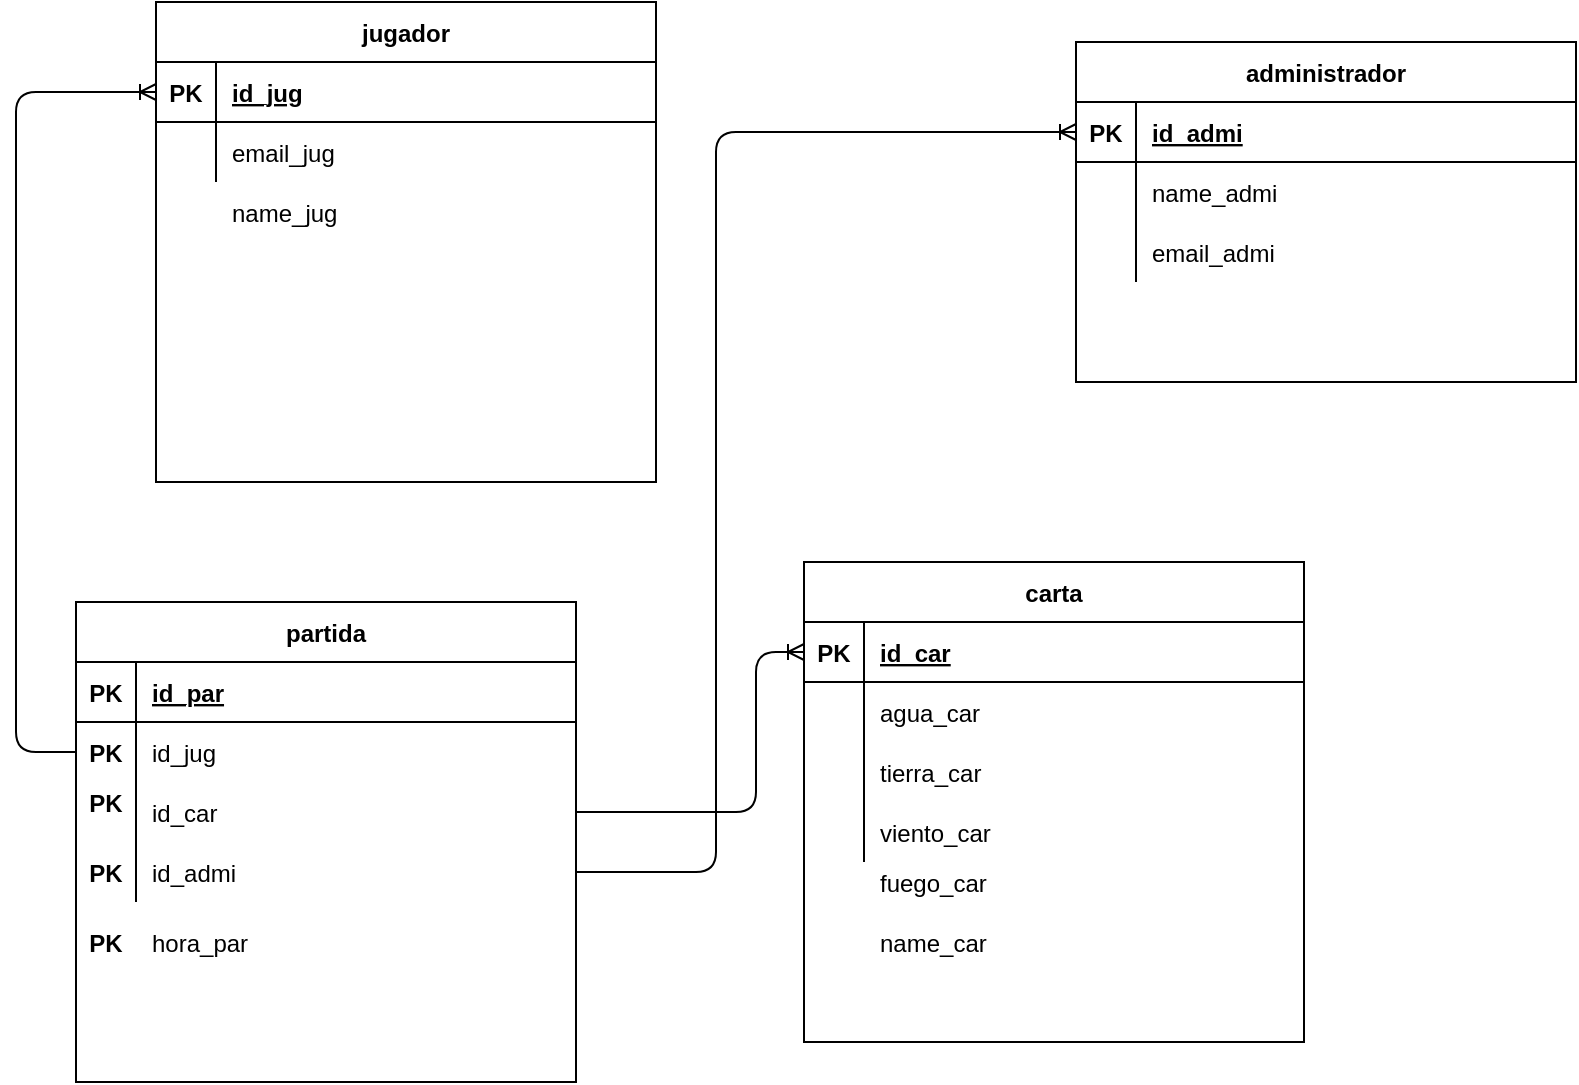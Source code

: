<mxfile version="13.9.9" type="device"><diagram id="nxiUbS-YEPxFAF3-0C_x" name="Página-1"><mxGraphModel dx="1002" dy="581" grid="1" gridSize="10" guides="1" tooltips="1" connect="1" arrows="1" fold="1" page="1" pageScale="1" pageWidth="827" pageHeight="1169" math="0" shadow="0"><root><mxCell id="0"/><mxCell id="1" parent="0"/><mxCell id="5TdtpstvlMPSKjWR96Tp-8" value="administrador" style="shape=table;startSize=30;container=1;collapsible=1;childLayout=tableLayout;fixedRows=1;rowLines=0;fontStyle=1;align=center;resizeLast=1;" vertex="1" parent="1"><mxGeometry x="550" y="150" width="250" height="170" as="geometry"/></mxCell><mxCell id="5TdtpstvlMPSKjWR96Tp-9" value="" style="shape=partialRectangle;collapsible=0;dropTarget=0;pointerEvents=0;fillColor=none;points=[[0,0.5],[1,0.5]];portConstraint=eastwest;top=0;left=0;right=0;bottom=1;" vertex="1" parent="5TdtpstvlMPSKjWR96Tp-8"><mxGeometry y="30" width="250" height="30" as="geometry"/></mxCell><mxCell id="5TdtpstvlMPSKjWR96Tp-10" value="PK" style="shape=partialRectangle;overflow=hidden;connectable=0;fillColor=none;top=0;left=0;bottom=0;right=0;fontStyle=1;" vertex="1" parent="5TdtpstvlMPSKjWR96Tp-9"><mxGeometry width="30" height="30" as="geometry"/></mxCell><mxCell id="5TdtpstvlMPSKjWR96Tp-11" value="id_admi" style="shape=partialRectangle;overflow=hidden;connectable=0;fillColor=none;top=0;left=0;bottom=0;right=0;align=left;spacingLeft=6;fontStyle=5;" vertex="1" parent="5TdtpstvlMPSKjWR96Tp-9"><mxGeometry x="30" width="220" height="30" as="geometry"/></mxCell><mxCell id="5TdtpstvlMPSKjWR96Tp-12" value="" style="shape=partialRectangle;collapsible=0;dropTarget=0;pointerEvents=0;fillColor=none;points=[[0,0.5],[1,0.5]];portConstraint=eastwest;top=0;left=0;right=0;bottom=0;" vertex="1" parent="5TdtpstvlMPSKjWR96Tp-8"><mxGeometry y="60" width="250" height="30" as="geometry"/></mxCell><mxCell id="5TdtpstvlMPSKjWR96Tp-13" value="" style="shape=partialRectangle;overflow=hidden;connectable=0;fillColor=none;top=0;left=0;bottom=0;right=0;" vertex="1" parent="5TdtpstvlMPSKjWR96Tp-12"><mxGeometry width="30" height="30" as="geometry"/></mxCell><mxCell id="5TdtpstvlMPSKjWR96Tp-14" value="name_admi" style="shape=partialRectangle;overflow=hidden;connectable=0;fillColor=none;top=0;left=0;bottom=0;right=0;align=left;spacingLeft=6;" vertex="1" parent="5TdtpstvlMPSKjWR96Tp-12"><mxGeometry x="30" width="220" height="30" as="geometry"/></mxCell><mxCell id="5TdtpstvlMPSKjWR96Tp-15" value="" style="shape=partialRectangle;collapsible=0;dropTarget=0;pointerEvents=0;fillColor=none;points=[[0,0.5],[1,0.5]];portConstraint=eastwest;top=0;left=0;right=0;bottom=0;" vertex="1" parent="5TdtpstvlMPSKjWR96Tp-8"><mxGeometry y="90" width="250" height="30" as="geometry"/></mxCell><mxCell id="5TdtpstvlMPSKjWR96Tp-16" value="" style="shape=partialRectangle;overflow=hidden;connectable=0;fillColor=none;top=0;left=0;bottom=0;right=0;" vertex="1" parent="5TdtpstvlMPSKjWR96Tp-15"><mxGeometry width="30" height="30" as="geometry"/></mxCell><mxCell id="5TdtpstvlMPSKjWR96Tp-17" value="email_admi" style="shape=partialRectangle;overflow=hidden;connectable=0;fillColor=none;top=0;left=0;bottom=0;right=0;align=left;spacingLeft=6;" vertex="1" parent="5TdtpstvlMPSKjWR96Tp-15"><mxGeometry x="30" width="220" height="30" as="geometry"/></mxCell><mxCell id="5TdtpstvlMPSKjWR96Tp-21" value="jugador" style="shape=table;startSize=30;container=1;collapsible=1;childLayout=tableLayout;fixedRows=1;rowLines=0;fontStyle=1;align=center;resizeLast=1;" vertex="1" parent="1"><mxGeometry x="90" y="130" width="250" height="240" as="geometry"/></mxCell><mxCell id="5TdtpstvlMPSKjWR96Tp-22" value="" style="shape=partialRectangle;collapsible=0;dropTarget=0;pointerEvents=0;fillColor=none;points=[[0,0.5],[1,0.5]];portConstraint=eastwest;top=0;left=0;right=0;bottom=1;" vertex="1" parent="5TdtpstvlMPSKjWR96Tp-21"><mxGeometry y="30" width="250" height="30" as="geometry"/></mxCell><mxCell id="5TdtpstvlMPSKjWR96Tp-23" value="PK" style="shape=partialRectangle;overflow=hidden;connectable=0;fillColor=none;top=0;left=0;bottom=0;right=0;fontStyle=1;" vertex="1" parent="5TdtpstvlMPSKjWR96Tp-22"><mxGeometry width="30" height="30" as="geometry"/></mxCell><mxCell id="5TdtpstvlMPSKjWR96Tp-24" value="id_jug" style="shape=partialRectangle;overflow=hidden;connectable=0;fillColor=none;top=0;left=0;bottom=0;right=0;align=left;spacingLeft=6;fontStyle=5;" vertex="1" parent="5TdtpstvlMPSKjWR96Tp-22"><mxGeometry x="30" width="220" height="30" as="geometry"/></mxCell><mxCell id="5TdtpstvlMPSKjWR96Tp-25" value="" style="shape=partialRectangle;collapsible=0;dropTarget=0;pointerEvents=0;fillColor=none;points=[[0,0.5],[1,0.5]];portConstraint=eastwest;top=0;left=0;right=0;bottom=0;" vertex="1" parent="5TdtpstvlMPSKjWR96Tp-21"><mxGeometry y="60" width="250" height="30" as="geometry"/></mxCell><mxCell id="5TdtpstvlMPSKjWR96Tp-26" value="" style="shape=partialRectangle;overflow=hidden;connectable=0;fillColor=none;top=0;left=0;bottom=0;right=0;" vertex="1" parent="5TdtpstvlMPSKjWR96Tp-25"><mxGeometry width="30" height="30" as="geometry"/></mxCell><mxCell id="5TdtpstvlMPSKjWR96Tp-27" value="email_jug" style="shape=partialRectangle;overflow=hidden;connectable=0;fillColor=none;top=0;left=0;bottom=0;right=0;align=left;spacingLeft=6;" vertex="1" parent="5TdtpstvlMPSKjWR96Tp-25"><mxGeometry x="30" width="220" height="30" as="geometry"/></mxCell><mxCell id="5TdtpstvlMPSKjWR96Tp-28" value="carta" style="shape=table;startSize=30;container=1;collapsible=1;childLayout=tableLayout;fixedRows=1;rowLines=0;fontStyle=1;align=center;resizeLast=1;" vertex="1" parent="1"><mxGeometry x="414" y="410" width="250" height="240" as="geometry"/></mxCell><mxCell id="5TdtpstvlMPSKjWR96Tp-29" value="" style="shape=partialRectangle;collapsible=0;dropTarget=0;pointerEvents=0;fillColor=none;points=[[0,0.5],[1,0.5]];portConstraint=eastwest;top=0;left=0;right=0;bottom=1;" vertex="1" parent="5TdtpstvlMPSKjWR96Tp-28"><mxGeometry y="30" width="250" height="30" as="geometry"/></mxCell><mxCell id="5TdtpstvlMPSKjWR96Tp-30" value="PK" style="shape=partialRectangle;overflow=hidden;connectable=0;fillColor=none;top=0;left=0;bottom=0;right=0;fontStyle=1;" vertex="1" parent="5TdtpstvlMPSKjWR96Tp-29"><mxGeometry width="30" height="30" as="geometry"/></mxCell><mxCell id="5TdtpstvlMPSKjWR96Tp-31" value="id_car" style="shape=partialRectangle;overflow=hidden;connectable=0;fillColor=none;top=0;left=0;bottom=0;right=0;align=left;spacingLeft=6;fontStyle=5;" vertex="1" parent="5TdtpstvlMPSKjWR96Tp-29"><mxGeometry x="30" width="220" height="30" as="geometry"/></mxCell><mxCell id="5TdtpstvlMPSKjWR96Tp-35" value="" style="shape=partialRectangle;collapsible=0;dropTarget=0;pointerEvents=0;fillColor=none;points=[[0,0.5],[1,0.5]];portConstraint=eastwest;top=0;left=0;right=0;bottom=0;" vertex="1" parent="5TdtpstvlMPSKjWR96Tp-28"><mxGeometry y="60" width="250" height="30" as="geometry"/></mxCell><mxCell id="5TdtpstvlMPSKjWR96Tp-36" value="" style="shape=partialRectangle;overflow=hidden;connectable=0;fillColor=none;top=0;left=0;bottom=0;right=0;" vertex="1" parent="5TdtpstvlMPSKjWR96Tp-35"><mxGeometry width="30" height="30" as="geometry"/></mxCell><mxCell id="5TdtpstvlMPSKjWR96Tp-37" value="agua_car" style="shape=partialRectangle;overflow=hidden;connectable=0;fillColor=none;top=0;left=0;bottom=0;right=0;align=left;spacingLeft=6;" vertex="1" parent="5TdtpstvlMPSKjWR96Tp-35"><mxGeometry x="30" width="220" height="30" as="geometry"/></mxCell><mxCell id="5TdtpstvlMPSKjWR96Tp-38" value="" style="shape=partialRectangle;collapsible=0;dropTarget=0;pointerEvents=0;fillColor=none;points=[[0,0.5],[1,0.5]];portConstraint=eastwest;top=0;left=0;right=0;bottom=0;" vertex="1" parent="5TdtpstvlMPSKjWR96Tp-28"><mxGeometry y="90" width="250" height="30" as="geometry"/></mxCell><mxCell id="5TdtpstvlMPSKjWR96Tp-39" value="" style="shape=partialRectangle;overflow=hidden;connectable=0;fillColor=none;top=0;left=0;bottom=0;right=0;" vertex="1" parent="5TdtpstvlMPSKjWR96Tp-38"><mxGeometry width="30" height="30" as="geometry"/></mxCell><mxCell id="5TdtpstvlMPSKjWR96Tp-40" value="tierra_car" style="shape=partialRectangle;overflow=hidden;connectable=0;fillColor=none;top=0;left=0;bottom=0;right=0;align=left;spacingLeft=6;" vertex="1" parent="5TdtpstvlMPSKjWR96Tp-38"><mxGeometry x="30" width="220" height="30" as="geometry"/></mxCell><mxCell id="5TdtpstvlMPSKjWR96Tp-41" value="" style="shape=partialRectangle;collapsible=0;dropTarget=0;pointerEvents=0;fillColor=none;points=[[0,0.5],[1,0.5]];portConstraint=eastwest;top=0;left=0;right=0;bottom=0;" vertex="1" parent="5TdtpstvlMPSKjWR96Tp-28"><mxGeometry y="120" width="250" height="30" as="geometry"/></mxCell><mxCell id="5TdtpstvlMPSKjWR96Tp-42" value="" style="shape=partialRectangle;overflow=hidden;connectable=0;fillColor=none;top=0;left=0;bottom=0;right=0;" vertex="1" parent="5TdtpstvlMPSKjWR96Tp-41"><mxGeometry width="30" height="30" as="geometry"/></mxCell><mxCell id="5TdtpstvlMPSKjWR96Tp-43" value="viento_car" style="shape=partialRectangle;overflow=hidden;connectable=0;fillColor=none;top=0;left=0;bottom=0;right=0;align=left;spacingLeft=6;" vertex="1" parent="5TdtpstvlMPSKjWR96Tp-41"><mxGeometry x="30" width="220" height="30" as="geometry"/></mxCell><mxCell id="5TdtpstvlMPSKjWR96Tp-44" value="name_jug" style="shape=partialRectangle;overflow=hidden;connectable=0;fillColor=none;top=0;left=0;bottom=0;right=0;align=left;spacingLeft=6;" vertex="1" parent="1"><mxGeometry x="120" y="220" width="220" height="30" as="geometry"/></mxCell><mxCell id="5TdtpstvlMPSKjWR96Tp-46" value="fuego_car" style="shape=partialRectangle;overflow=hidden;connectable=0;fillColor=none;top=0;left=0;bottom=0;right=0;align=left;spacingLeft=6;" vertex="1" parent="1"><mxGeometry x="444" y="560" width="220" height="20" as="geometry"/></mxCell><mxCell id="5TdtpstvlMPSKjWR96Tp-47" value="name_car" style="shape=partialRectangle;overflow=hidden;connectable=0;fillColor=none;top=0;left=0;bottom=0;right=0;align=left;spacingLeft=6;" vertex="1" parent="1"><mxGeometry x="444" y="585" width="220" height="30" as="geometry"/></mxCell><mxCell id="5TdtpstvlMPSKjWR96Tp-48" value="partida" style="shape=table;startSize=30;container=1;collapsible=1;childLayout=tableLayout;fixedRows=1;rowLines=0;fontStyle=1;align=center;resizeLast=1;" vertex="1" parent="1"><mxGeometry x="50" y="430" width="250" height="240" as="geometry"/></mxCell><mxCell id="5TdtpstvlMPSKjWR96Tp-49" value="" style="shape=partialRectangle;collapsible=0;dropTarget=0;pointerEvents=0;fillColor=none;points=[[0,0.5],[1,0.5]];portConstraint=eastwest;top=0;left=0;right=0;bottom=1;" vertex="1" parent="5TdtpstvlMPSKjWR96Tp-48"><mxGeometry y="30" width="250" height="30" as="geometry"/></mxCell><mxCell id="5TdtpstvlMPSKjWR96Tp-50" value="PK" style="shape=partialRectangle;overflow=hidden;connectable=0;fillColor=none;top=0;left=0;bottom=0;right=0;fontStyle=1;" vertex="1" parent="5TdtpstvlMPSKjWR96Tp-49"><mxGeometry width="30" height="30" as="geometry"/></mxCell><mxCell id="5TdtpstvlMPSKjWR96Tp-51" value="id_par" style="shape=partialRectangle;overflow=hidden;connectable=0;fillColor=none;top=0;left=0;bottom=0;right=0;align=left;spacingLeft=6;fontStyle=5;" vertex="1" parent="5TdtpstvlMPSKjWR96Tp-49"><mxGeometry x="30" width="220" height="30" as="geometry"/></mxCell><mxCell id="5TdtpstvlMPSKjWR96Tp-52" value="" style="shape=partialRectangle;collapsible=0;dropTarget=0;pointerEvents=0;fillColor=none;points=[[0,0.5],[1,0.5]];portConstraint=eastwest;top=0;left=0;right=0;bottom=0;" vertex="1" parent="5TdtpstvlMPSKjWR96Tp-48"><mxGeometry y="60" width="250" height="30" as="geometry"/></mxCell><mxCell id="5TdtpstvlMPSKjWR96Tp-53" value="" style="shape=partialRectangle;overflow=hidden;connectable=0;fillColor=none;top=0;left=0;bottom=0;right=0;" vertex="1" parent="5TdtpstvlMPSKjWR96Tp-52"><mxGeometry width="30" height="30" as="geometry"/></mxCell><mxCell id="5TdtpstvlMPSKjWR96Tp-54" value="id_jug" style="shape=partialRectangle;overflow=hidden;connectable=0;fillColor=none;top=0;left=0;bottom=0;right=0;align=left;spacingLeft=6;" vertex="1" parent="5TdtpstvlMPSKjWR96Tp-52"><mxGeometry x="30" width="220" height="30" as="geometry"/></mxCell><mxCell id="5TdtpstvlMPSKjWR96Tp-55" value="" style="shape=partialRectangle;collapsible=0;dropTarget=0;pointerEvents=0;fillColor=none;points=[[0,0.5],[1,0.5]];portConstraint=eastwest;top=0;left=0;right=0;bottom=0;" vertex="1" parent="5TdtpstvlMPSKjWR96Tp-48"><mxGeometry y="90" width="250" height="30" as="geometry"/></mxCell><mxCell id="5TdtpstvlMPSKjWR96Tp-56" value="" style="shape=partialRectangle;overflow=hidden;connectable=0;fillColor=none;top=0;left=0;bottom=0;right=0;" vertex="1" parent="5TdtpstvlMPSKjWR96Tp-55"><mxGeometry width="30" height="30" as="geometry"/></mxCell><mxCell id="5TdtpstvlMPSKjWR96Tp-57" value="id_car" style="shape=partialRectangle;overflow=hidden;connectable=0;fillColor=none;top=0;left=0;bottom=0;right=0;align=left;spacingLeft=6;" vertex="1" parent="5TdtpstvlMPSKjWR96Tp-55"><mxGeometry x="30" width="220" height="30" as="geometry"/></mxCell><mxCell id="5TdtpstvlMPSKjWR96Tp-58" value="" style="shape=partialRectangle;collapsible=0;dropTarget=0;pointerEvents=0;fillColor=none;points=[[0,0.5],[1,0.5]];portConstraint=eastwest;top=0;left=0;right=0;bottom=0;" vertex="1" parent="5TdtpstvlMPSKjWR96Tp-48"><mxGeometry y="120" width="250" height="30" as="geometry"/></mxCell><mxCell id="5TdtpstvlMPSKjWR96Tp-59" value="" style="shape=partialRectangle;overflow=hidden;connectable=0;fillColor=none;top=0;left=0;bottom=0;right=0;" vertex="1" parent="5TdtpstvlMPSKjWR96Tp-58"><mxGeometry width="30" height="30" as="geometry"/></mxCell><mxCell id="5TdtpstvlMPSKjWR96Tp-60" value="id_admi" style="shape=partialRectangle;overflow=hidden;connectable=0;fillColor=none;top=0;left=0;bottom=0;right=0;align=left;spacingLeft=6;" vertex="1" parent="5TdtpstvlMPSKjWR96Tp-58"><mxGeometry x="30" width="220" height="30" as="geometry"/></mxCell><mxCell id="5TdtpstvlMPSKjWR96Tp-62" value="hora_par" style="shape=partialRectangle;overflow=hidden;connectable=0;fillColor=none;top=0;left=0;bottom=0;right=0;align=left;spacingLeft=6;" vertex="1" parent="1"><mxGeometry x="80" y="585" width="220" height="30" as="geometry"/></mxCell><mxCell id="5TdtpstvlMPSKjWR96Tp-63" value="PK" style="shape=partialRectangle;overflow=hidden;connectable=0;fillColor=none;top=0;left=0;bottom=0;right=0;fontStyle=1;" vertex="1" parent="1"><mxGeometry x="50" y="490" width="30" height="30" as="geometry"/></mxCell><mxCell id="5TdtpstvlMPSKjWR96Tp-64" value="PK" style="shape=partialRectangle;overflow=hidden;connectable=0;fillColor=none;top=0;left=0;bottom=0;right=0;fontStyle=1;" vertex="1" parent="1"><mxGeometry x="50" y="515" width="30" height="30" as="geometry"/></mxCell><mxCell id="5TdtpstvlMPSKjWR96Tp-65" value="PK" style="shape=partialRectangle;overflow=hidden;connectable=0;fillColor=none;top=0;left=0;bottom=0;right=0;fontStyle=1;" vertex="1" parent="1"><mxGeometry x="50" y="550" width="30" height="30" as="geometry"/></mxCell><mxCell id="5TdtpstvlMPSKjWR96Tp-66" value="PK" style="shape=partialRectangle;overflow=hidden;connectable=0;fillColor=none;top=0;left=0;bottom=0;right=0;fontStyle=1;" vertex="1" parent="1"><mxGeometry x="50" y="585" width="30" height="30" as="geometry"/></mxCell><mxCell id="5TdtpstvlMPSKjWR96Tp-67" value="" style="fontSize=12;html=1;endArrow=ERoneToMany;entryX=0;entryY=0.5;entryDx=0;entryDy=0;" edge="1" parent="1" target="5TdtpstvlMPSKjWR96Tp-22"><mxGeometry width="100" height="100" relative="1" as="geometry"><mxPoint x="50" y="505" as="sourcePoint"/><mxPoint x="560" y="360" as="targetPoint"/><Array as="points"><mxPoint x="20" y="505"/><mxPoint x="20" y="175"/></Array></mxGeometry></mxCell><mxCell id="5TdtpstvlMPSKjWR96Tp-68" value="" style="fontSize=12;html=1;endArrow=ERoneToMany;entryX=0;entryY=0.5;entryDx=0;entryDy=0;exitX=1;exitY=0.5;exitDx=0;exitDy=0;" edge="1" parent="1" source="5TdtpstvlMPSKjWR96Tp-58" target="5TdtpstvlMPSKjWR96Tp-9"><mxGeometry width="100" height="100" relative="1" as="geometry"><mxPoint x="420" y="460" as="sourcePoint"/><mxPoint x="520" y="360" as="targetPoint"/><Array as="points"><mxPoint x="370" y="565"/><mxPoint x="370" y="195"/></Array></mxGeometry></mxCell><mxCell id="5TdtpstvlMPSKjWR96Tp-69" value="" style="fontSize=12;html=1;endArrow=ERoneToMany;entryX=0;entryY=0.5;entryDx=0;entryDy=0;exitX=1;exitY=0.5;exitDx=0;exitDy=0;" edge="1" parent="1" source="5TdtpstvlMPSKjWR96Tp-55" target="5TdtpstvlMPSKjWR96Tp-29"><mxGeometry width="100" height="100" relative="1" as="geometry"><mxPoint x="310.0" y="575" as="sourcePoint"/><mxPoint x="560" y="205" as="targetPoint"/><Array as="points"><mxPoint x="390" y="535"/><mxPoint x="390" y="455"/></Array></mxGeometry></mxCell></root></mxGraphModel></diagram></mxfile>